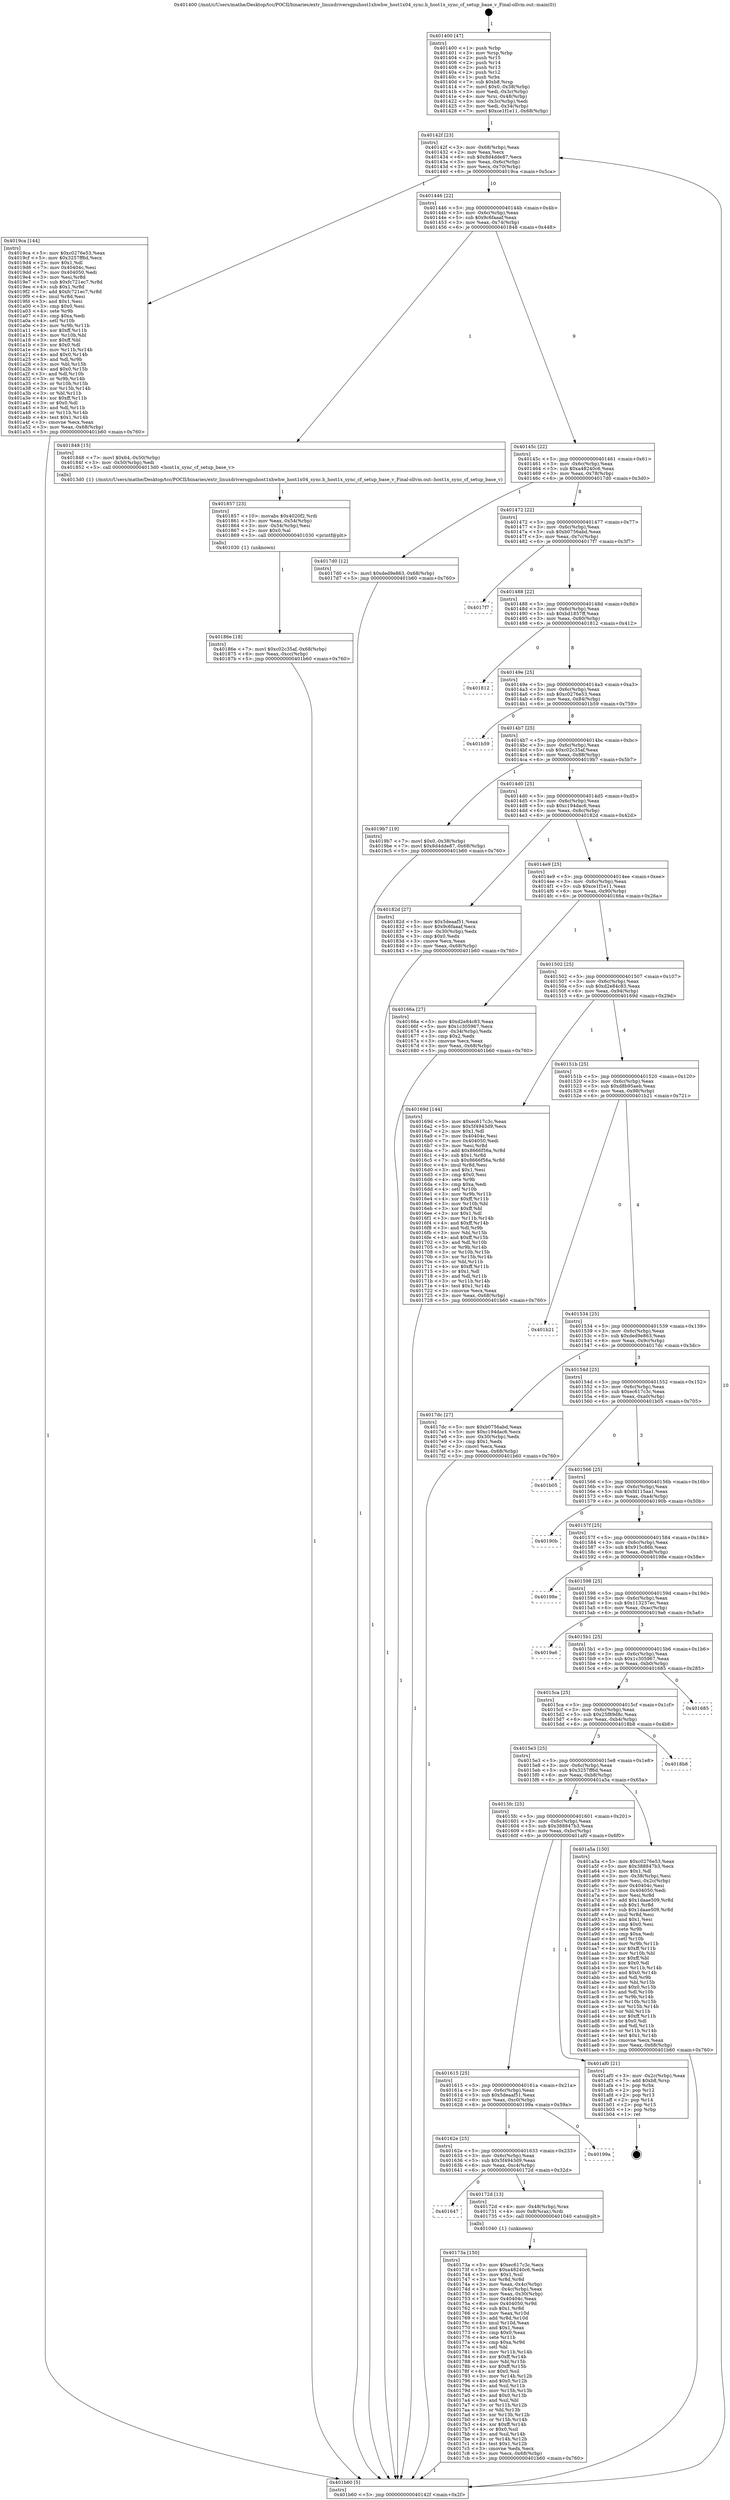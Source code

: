 digraph "0x401400" {
  label = "0x401400 (/mnt/c/Users/mathe/Desktop/tcc/POCII/binaries/extr_linuxdriversgpuhost1xhwhw_host1x04_sync.h_host1x_sync_cf_setup_base_v_Final-ollvm.out::main(0))"
  labelloc = "t"
  node[shape=record]

  Entry [label="",width=0.3,height=0.3,shape=circle,fillcolor=black,style=filled]
  "0x40142f" [label="{
     0x40142f [23]\l
     | [instrs]\l
     &nbsp;&nbsp;0x40142f \<+3\>: mov -0x68(%rbp),%eax\l
     &nbsp;&nbsp;0x401432 \<+2\>: mov %eax,%ecx\l
     &nbsp;&nbsp;0x401434 \<+6\>: sub $0x8d4dde87,%ecx\l
     &nbsp;&nbsp;0x40143a \<+3\>: mov %eax,-0x6c(%rbp)\l
     &nbsp;&nbsp;0x40143d \<+3\>: mov %ecx,-0x70(%rbp)\l
     &nbsp;&nbsp;0x401440 \<+6\>: je 00000000004019ca \<main+0x5ca\>\l
  }"]
  "0x4019ca" [label="{
     0x4019ca [144]\l
     | [instrs]\l
     &nbsp;&nbsp;0x4019ca \<+5\>: mov $0xc0276e53,%eax\l
     &nbsp;&nbsp;0x4019cf \<+5\>: mov $0x3257ff6d,%ecx\l
     &nbsp;&nbsp;0x4019d4 \<+2\>: mov $0x1,%dl\l
     &nbsp;&nbsp;0x4019d6 \<+7\>: mov 0x40404c,%esi\l
     &nbsp;&nbsp;0x4019dd \<+7\>: mov 0x404050,%edi\l
     &nbsp;&nbsp;0x4019e4 \<+3\>: mov %esi,%r8d\l
     &nbsp;&nbsp;0x4019e7 \<+7\>: sub $0xfc721ec7,%r8d\l
     &nbsp;&nbsp;0x4019ee \<+4\>: sub $0x1,%r8d\l
     &nbsp;&nbsp;0x4019f2 \<+7\>: add $0xfc721ec7,%r8d\l
     &nbsp;&nbsp;0x4019f9 \<+4\>: imul %r8d,%esi\l
     &nbsp;&nbsp;0x4019fd \<+3\>: and $0x1,%esi\l
     &nbsp;&nbsp;0x401a00 \<+3\>: cmp $0x0,%esi\l
     &nbsp;&nbsp;0x401a03 \<+4\>: sete %r9b\l
     &nbsp;&nbsp;0x401a07 \<+3\>: cmp $0xa,%edi\l
     &nbsp;&nbsp;0x401a0a \<+4\>: setl %r10b\l
     &nbsp;&nbsp;0x401a0e \<+3\>: mov %r9b,%r11b\l
     &nbsp;&nbsp;0x401a11 \<+4\>: xor $0xff,%r11b\l
     &nbsp;&nbsp;0x401a15 \<+3\>: mov %r10b,%bl\l
     &nbsp;&nbsp;0x401a18 \<+3\>: xor $0xff,%bl\l
     &nbsp;&nbsp;0x401a1b \<+3\>: xor $0x0,%dl\l
     &nbsp;&nbsp;0x401a1e \<+3\>: mov %r11b,%r14b\l
     &nbsp;&nbsp;0x401a21 \<+4\>: and $0x0,%r14b\l
     &nbsp;&nbsp;0x401a25 \<+3\>: and %dl,%r9b\l
     &nbsp;&nbsp;0x401a28 \<+3\>: mov %bl,%r15b\l
     &nbsp;&nbsp;0x401a2b \<+4\>: and $0x0,%r15b\l
     &nbsp;&nbsp;0x401a2f \<+3\>: and %dl,%r10b\l
     &nbsp;&nbsp;0x401a32 \<+3\>: or %r9b,%r14b\l
     &nbsp;&nbsp;0x401a35 \<+3\>: or %r10b,%r15b\l
     &nbsp;&nbsp;0x401a38 \<+3\>: xor %r15b,%r14b\l
     &nbsp;&nbsp;0x401a3b \<+3\>: or %bl,%r11b\l
     &nbsp;&nbsp;0x401a3e \<+4\>: xor $0xff,%r11b\l
     &nbsp;&nbsp;0x401a42 \<+3\>: or $0x0,%dl\l
     &nbsp;&nbsp;0x401a45 \<+3\>: and %dl,%r11b\l
     &nbsp;&nbsp;0x401a48 \<+3\>: or %r11b,%r14b\l
     &nbsp;&nbsp;0x401a4b \<+4\>: test $0x1,%r14b\l
     &nbsp;&nbsp;0x401a4f \<+3\>: cmovne %ecx,%eax\l
     &nbsp;&nbsp;0x401a52 \<+3\>: mov %eax,-0x68(%rbp)\l
     &nbsp;&nbsp;0x401a55 \<+5\>: jmp 0000000000401b60 \<main+0x760\>\l
  }"]
  "0x401446" [label="{
     0x401446 [22]\l
     | [instrs]\l
     &nbsp;&nbsp;0x401446 \<+5\>: jmp 000000000040144b \<main+0x4b\>\l
     &nbsp;&nbsp;0x40144b \<+3\>: mov -0x6c(%rbp),%eax\l
     &nbsp;&nbsp;0x40144e \<+5\>: sub $0x9c6faaaf,%eax\l
     &nbsp;&nbsp;0x401453 \<+3\>: mov %eax,-0x74(%rbp)\l
     &nbsp;&nbsp;0x401456 \<+6\>: je 0000000000401848 \<main+0x448\>\l
  }"]
  Exit [label="",width=0.3,height=0.3,shape=circle,fillcolor=black,style=filled,peripheries=2]
  "0x401848" [label="{
     0x401848 [15]\l
     | [instrs]\l
     &nbsp;&nbsp;0x401848 \<+7\>: movl $0x64,-0x50(%rbp)\l
     &nbsp;&nbsp;0x40184f \<+3\>: mov -0x50(%rbp),%edi\l
     &nbsp;&nbsp;0x401852 \<+5\>: call 00000000004013d0 \<host1x_sync_cf_setup_base_v\>\l
     | [calls]\l
     &nbsp;&nbsp;0x4013d0 \{1\} (/mnt/c/Users/mathe/Desktop/tcc/POCII/binaries/extr_linuxdriversgpuhost1xhwhw_host1x04_sync.h_host1x_sync_cf_setup_base_v_Final-ollvm.out::host1x_sync_cf_setup_base_v)\l
  }"]
  "0x40145c" [label="{
     0x40145c [22]\l
     | [instrs]\l
     &nbsp;&nbsp;0x40145c \<+5\>: jmp 0000000000401461 \<main+0x61\>\l
     &nbsp;&nbsp;0x401461 \<+3\>: mov -0x6c(%rbp),%eax\l
     &nbsp;&nbsp;0x401464 \<+5\>: sub $0xa48240c6,%eax\l
     &nbsp;&nbsp;0x401469 \<+3\>: mov %eax,-0x78(%rbp)\l
     &nbsp;&nbsp;0x40146c \<+6\>: je 00000000004017d0 \<main+0x3d0\>\l
  }"]
  "0x40186e" [label="{
     0x40186e [18]\l
     | [instrs]\l
     &nbsp;&nbsp;0x40186e \<+7\>: movl $0xc02c35af,-0x68(%rbp)\l
     &nbsp;&nbsp;0x401875 \<+6\>: mov %eax,-0xcc(%rbp)\l
     &nbsp;&nbsp;0x40187b \<+5\>: jmp 0000000000401b60 \<main+0x760\>\l
  }"]
  "0x4017d0" [label="{
     0x4017d0 [12]\l
     | [instrs]\l
     &nbsp;&nbsp;0x4017d0 \<+7\>: movl $0xded9e863,-0x68(%rbp)\l
     &nbsp;&nbsp;0x4017d7 \<+5\>: jmp 0000000000401b60 \<main+0x760\>\l
  }"]
  "0x401472" [label="{
     0x401472 [22]\l
     | [instrs]\l
     &nbsp;&nbsp;0x401472 \<+5\>: jmp 0000000000401477 \<main+0x77\>\l
     &nbsp;&nbsp;0x401477 \<+3\>: mov -0x6c(%rbp),%eax\l
     &nbsp;&nbsp;0x40147a \<+5\>: sub $0xb0756abd,%eax\l
     &nbsp;&nbsp;0x40147f \<+3\>: mov %eax,-0x7c(%rbp)\l
     &nbsp;&nbsp;0x401482 \<+6\>: je 00000000004017f7 \<main+0x3f7\>\l
  }"]
  "0x401857" [label="{
     0x401857 [23]\l
     | [instrs]\l
     &nbsp;&nbsp;0x401857 \<+10\>: movabs $0x4020f2,%rdi\l
     &nbsp;&nbsp;0x401861 \<+3\>: mov %eax,-0x54(%rbp)\l
     &nbsp;&nbsp;0x401864 \<+3\>: mov -0x54(%rbp),%esi\l
     &nbsp;&nbsp;0x401867 \<+2\>: mov $0x0,%al\l
     &nbsp;&nbsp;0x401869 \<+5\>: call 0000000000401030 \<printf@plt\>\l
     | [calls]\l
     &nbsp;&nbsp;0x401030 \{1\} (unknown)\l
  }"]
  "0x4017f7" [label="{
     0x4017f7\l
  }", style=dashed]
  "0x401488" [label="{
     0x401488 [22]\l
     | [instrs]\l
     &nbsp;&nbsp;0x401488 \<+5\>: jmp 000000000040148d \<main+0x8d\>\l
     &nbsp;&nbsp;0x40148d \<+3\>: mov -0x6c(%rbp),%eax\l
     &nbsp;&nbsp;0x401490 \<+5\>: sub $0xbd1857ff,%eax\l
     &nbsp;&nbsp;0x401495 \<+3\>: mov %eax,-0x80(%rbp)\l
     &nbsp;&nbsp;0x401498 \<+6\>: je 0000000000401812 \<main+0x412\>\l
  }"]
  "0x40173a" [label="{
     0x40173a [150]\l
     | [instrs]\l
     &nbsp;&nbsp;0x40173a \<+5\>: mov $0xec617c3c,%ecx\l
     &nbsp;&nbsp;0x40173f \<+5\>: mov $0xa48240c6,%edx\l
     &nbsp;&nbsp;0x401744 \<+3\>: mov $0x1,%sil\l
     &nbsp;&nbsp;0x401747 \<+3\>: xor %r8d,%r8d\l
     &nbsp;&nbsp;0x40174a \<+3\>: mov %eax,-0x4c(%rbp)\l
     &nbsp;&nbsp;0x40174d \<+3\>: mov -0x4c(%rbp),%eax\l
     &nbsp;&nbsp;0x401750 \<+3\>: mov %eax,-0x30(%rbp)\l
     &nbsp;&nbsp;0x401753 \<+7\>: mov 0x40404c,%eax\l
     &nbsp;&nbsp;0x40175a \<+8\>: mov 0x404050,%r9d\l
     &nbsp;&nbsp;0x401762 \<+4\>: sub $0x1,%r8d\l
     &nbsp;&nbsp;0x401766 \<+3\>: mov %eax,%r10d\l
     &nbsp;&nbsp;0x401769 \<+3\>: add %r8d,%r10d\l
     &nbsp;&nbsp;0x40176c \<+4\>: imul %r10d,%eax\l
     &nbsp;&nbsp;0x401770 \<+3\>: and $0x1,%eax\l
     &nbsp;&nbsp;0x401773 \<+3\>: cmp $0x0,%eax\l
     &nbsp;&nbsp;0x401776 \<+4\>: sete %r11b\l
     &nbsp;&nbsp;0x40177a \<+4\>: cmp $0xa,%r9d\l
     &nbsp;&nbsp;0x40177e \<+3\>: setl %bl\l
     &nbsp;&nbsp;0x401781 \<+3\>: mov %r11b,%r14b\l
     &nbsp;&nbsp;0x401784 \<+4\>: xor $0xff,%r14b\l
     &nbsp;&nbsp;0x401788 \<+3\>: mov %bl,%r15b\l
     &nbsp;&nbsp;0x40178b \<+4\>: xor $0xff,%r15b\l
     &nbsp;&nbsp;0x40178f \<+4\>: xor $0x0,%sil\l
     &nbsp;&nbsp;0x401793 \<+3\>: mov %r14b,%r12b\l
     &nbsp;&nbsp;0x401796 \<+4\>: and $0x0,%r12b\l
     &nbsp;&nbsp;0x40179a \<+3\>: and %sil,%r11b\l
     &nbsp;&nbsp;0x40179d \<+3\>: mov %r15b,%r13b\l
     &nbsp;&nbsp;0x4017a0 \<+4\>: and $0x0,%r13b\l
     &nbsp;&nbsp;0x4017a4 \<+3\>: and %sil,%bl\l
     &nbsp;&nbsp;0x4017a7 \<+3\>: or %r11b,%r12b\l
     &nbsp;&nbsp;0x4017aa \<+3\>: or %bl,%r13b\l
     &nbsp;&nbsp;0x4017ad \<+3\>: xor %r13b,%r12b\l
     &nbsp;&nbsp;0x4017b0 \<+3\>: or %r15b,%r14b\l
     &nbsp;&nbsp;0x4017b3 \<+4\>: xor $0xff,%r14b\l
     &nbsp;&nbsp;0x4017b7 \<+4\>: or $0x0,%sil\l
     &nbsp;&nbsp;0x4017bb \<+3\>: and %sil,%r14b\l
     &nbsp;&nbsp;0x4017be \<+3\>: or %r14b,%r12b\l
     &nbsp;&nbsp;0x4017c1 \<+4\>: test $0x1,%r12b\l
     &nbsp;&nbsp;0x4017c5 \<+3\>: cmovne %edx,%ecx\l
     &nbsp;&nbsp;0x4017c8 \<+3\>: mov %ecx,-0x68(%rbp)\l
     &nbsp;&nbsp;0x4017cb \<+5\>: jmp 0000000000401b60 \<main+0x760\>\l
  }"]
  "0x401812" [label="{
     0x401812\l
  }", style=dashed]
  "0x40149e" [label="{
     0x40149e [25]\l
     | [instrs]\l
     &nbsp;&nbsp;0x40149e \<+5\>: jmp 00000000004014a3 \<main+0xa3\>\l
     &nbsp;&nbsp;0x4014a3 \<+3\>: mov -0x6c(%rbp),%eax\l
     &nbsp;&nbsp;0x4014a6 \<+5\>: sub $0xc0276e53,%eax\l
     &nbsp;&nbsp;0x4014ab \<+6\>: mov %eax,-0x84(%rbp)\l
     &nbsp;&nbsp;0x4014b1 \<+6\>: je 0000000000401b59 \<main+0x759\>\l
  }"]
  "0x401647" [label="{
     0x401647\l
  }", style=dashed]
  "0x401b59" [label="{
     0x401b59\l
  }", style=dashed]
  "0x4014b7" [label="{
     0x4014b7 [25]\l
     | [instrs]\l
     &nbsp;&nbsp;0x4014b7 \<+5\>: jmp 00000000004014bc \<main+0xbc\>\l
     &nbsp;&nbsp;0x4014bc \<+3\>: mov -0x6c(%rbp),%eax\l
     &nbsp;&nbsp;0x4014bf \<+5\>: sub $0xc02c35af,%eax\l
     &nbsp;&nbsp;0x4014c4 \<+6\>: mov %eax,-0x88(%rbp)\l
     &nbsp;&nbsp;0x4014ca \<+6\>: je 00000000004019b7 \<main+0x5b7\>\l
  }"]
  "0x40172d" [label="{
     0x40172d [13]\l
     | [instrs]\l
     &nbsp;&nbsp;0x40172d \<+4\>: mov -0x48(%rbp),%rax\l
     &nbsp;&nbsp;0x401731 \<+4\>: mov 0x8(%rax),%rdi\l
     &nbsp;&nbsp;0x401735 \<+5\>: call 0000000000401040 \<atoi@plt\>\l
     | [calls]\l
     &nbsp;&nbsp;0x401040 \{1\} (unknown)\l
  }"]
  "0x4019b7" [label="{
     0x4019b7 [19]\l
     | [instrs]\l
     &nbsp;&nbsp;0x4019b7 \<+7\>: movl $0x0,-0x38(%rbp)\l
     &nbsp;&nbsp;0x4019be \<+7\>: movl $0x8d4dde87,-0x68(%rbp)\l
     &nbsp;&nbsp;0x4019c5 \<+5\>: jmp 0000000000401b60 \<main+0x760\>\l
  }"]
  "0x4014d0" [label="{
     0x4014d0 [25]\l
     | [instrs]\l
     &nbsp;&nbsp;0x4014d0 \<+5\>: jmp 00000000004014d5 \<main+0xd5\>\l
     &nbsp;&nbsp;0x4014d5 \<+3\>: mov -0x6c(%rbp),%eax\l
     &nbsp;&nbsp;0x4014d8 \<+5\>: sub $0xc194dac6,%eax\l
     &nbsp;&nbsp;0x4014dd \<+6\>: mov %eax,-0x8c(%rbp)\l
     &nbsp;&nbsp;0x4014e3 \<+6\>: je 000000000040182d \<main+0x42d\>\l
  }"]
  "0x40162e" [label="{
     0x40162e [25]\l
     | [instrs]\l
     &nbsp;&nbsp;0x40162e \<+5\>: jmp 0000000000401633 \<main+0x233\>\l
     &nbsp;&nbsp;0x401633 \<+3\>: mov -0x6c(%rbp),%eax\l
     &nbsp;&nbsp;0x401636 \<+5\>: sub $0x5f4943d9,%eax\l
     &nbsp;&nbsp;0x40163b \<+6\>: mov %eax,-0xc4(%rbp)\l
     &nbsp;&nbsp;0x401641 \<+6\>: je 000000000040172d \<main+0x32d\>\l
  }"]
  "0x40182d" [label="{
     0x40182d [27]\l
     | [instrs]\l
     &nbsp;&nbsp;0x40182d \<+5\>: mov $0x5deaaf51,%eax\l
     &nbsp;&nbsp;0x401832 \<+5\>: mov $0x9c6faaaf,%ecx\l
     &nbsp;&nbsp;0x401837 \<+3\>: mov -0x30(%rbp),%edx\l
     &nbsp;&nbsp;0x40183a \<+3\>: cmp $0x0,%edx\l
     &nbsp;&nbsp;0x40183d \<+3\>: cmove %ecx,%eax\l
     &nbsp;&nbsp;0x401840 \<+3\>: mov %eax,-0x68(%rbp)\l
     &nbsp;&nbsp;0x401843 \<+5\>: jmp 0000000000401b60 \<main+0x760\>\l
  }"]
  "0x4014e9" [label="{
     0x4014e9 [25]\l
     | [instrs]\l
     &nbsp;&nbsp;0x4014e9 \<+5\>: jmp 00000000004014ee \<main+0xee\>\l
     &nbsp;&nbsp;0x4014ee \<+3\>: mov -0x6c(%rbp),%eax\l
     &nbsp;&nbsp;0x4014f1 \<+5\>: sub $0xce1f1e11,%eax\l
     &nbsp;&nbsp;0x4014f6 \<+6\>: mov %eax,-0x90(%rbp)\l
     &nbsp;&nbsp;0x4014fc \<+6\>: je 000000000040166a \<main+0x26a\>\l
  }"]
  "0x40199a" [label="{
     0x40199a\l
  }", style=dashed]
  "0x40166a" [label="{
     0x40166a [27]\l
     | [instrs]\l
     &nbsp;&nbsp;0x40166a \<+5\>: mov $0xd2e84c83,%eax\l
     &nbsp;&nbsp;0x40166f \<+5\>: mov $0x1c305967,%ecx\l
     &nbsp;&nbsp;0x401674 \<+3\>: mov -0x34(%rbp),%edx\l
     &nbsp;&nbsp;0x401677 \<+3\>: cmp $0x2,%edx\l
     &nbsp;&nbsp;0x40167a \<+3\>: cmovne %ecx,%eax\l
     &nbsp;&nbsp;0x40167d \<+3\>: mov %eax,-0x68(%rbp)\l
     &nbsp;&nbsp;0x401680 \<+5\>: jmp 0000000000401b60 \<main+0x760\>\l
  }"]
  "0x401502" [label="{
     0x401502 [25]\l
     | [instrs]\l
     &nbsp;&nbsp;0x401502 \<+5\>: jmp 0000000000401507 \<main+0x107\>\l
     &nbsp;&nbsp;0x401507 \<+3\>: mov -0x6c(%rbp),%eax\l
     &nbsp;&nbsp;0x40150a \<+5\>: sub $0xd2e84c83,%eax\l
     &nbsp;&nbsp;0x40150f \<+6\>: mov %eax,-0x94(%rbp)\l
     &nbsp;&nbsp;0x401515 \<+6\>: je 000000000040169d \<main+0x29d\>\l
  }"]
  "0x401b60" [label="{
     0x401b60 [5]\l
     | [instrs]\l
     &nbsp;&nbsp;0x401b60 \<+5\>: jmp 000000000040142f \<main+0x2f\>\l
  }"]
  "0x401400" [label="{
     0x401400 [47]\l
     | [instrs]\l
     &nbsp;&nbsp;0x401400 \<+1\>: push %rbp\l
     &nbsp;&nbsp;0x401401 \<+3\>: mov %rsp,%rbp\l
     &nbsp;&nbsp;0x401404 \<+2\>: push %r15\l
     &nbsp;&nbsp;0x401406 \<+2\>: push %r14\l
     &nbsp;&nbsp;0x401408 \<+2\>: push %r13\l
     &nbsp;&nbsp;0x40140a \<+2\>: push %r12\l
     &nbsp;&nbsp;0x40140c \<+1\>: push %rbx\l
     &nbsp;&nbsp;0x40140d \<+7\>: sub $0xb8,%rsp\l
     &nbsp;&nbsp;0x401414 \<+7\>: movl $0x0,-0x38(%rbp)\l
     &nbsp;&nbsp;0x40141b \<+3\>: mov %edi,-0x3c(%rbp)\l
     &nbsp;&nbsp;0x40141e \<+4\>: mov %rsi,-0x48(%rbp)\l
     &nbsp;&nbsp;0x401422 \<+3\>: mov -0x3c(%rbp),%edi\l
     &nbsp;&nbsp;0x401425 \<+3\>: mov %edi,-0x34(%rbp)\l
     &nbsp;&nbsp;0x401428 \<+7\>: movl $0xce1f1e11,-0x68(%rbp)\l
  }"]
  "0x401615" [label="{
     0x401615 [25]\l
     | [instrs]\l
     &nbsp;&nbsp;0x401615 \<+5\>: jmp 000000000040161a \<main+0x21a\>\l
     &nbsp;&nbsp;0x40161a \<+3\>: mov -0x6c(%rbp),%eax\l
     &nbsp;&nbsp;0x40161d \<+5\>: sub $0x5deaaf51,%eax\l
     &nbsp;&nbsp;0x401622 \<+6\>: mov %eax,-0xc0(%rbp)\l
     &nbsp;&nbsp;0x401628 \<+6\>: je 000000000040199a \<main+0x59a\>\l
  }"]
  "0x40169d" [label="{
     0x40169d [144]\l
     | [instrs]\l
     &nbsp;&nbsp;0x40169d \<+5\>: mov $0xec617c3c,%eax\l
     &nbsp;&nbsp;0x4016a2 \<+5\>: mov $0x5f4943d9,%ecx\l
     &nbsp;&nbsp;0x4016a7 \<+2\>: mov $0x1,%dl\l
     &nbsp;&nbsp;0x4016a9 \<+7\>: mov 0x40404c,%esi\l
     &nbsp;&nbsp;0x4016b0 \<+7\>: mov 0x404050,%edi\l
     &nbsp;&nbsp;0x4016b7 \<+3\>: mov %esi,%r8d\l
     &nbsp;&nbsp;0x4016ba \<+7\>: add $0x8666f56a,%r8d\l
     &nbsp;&nbsp;0x4016c1 \<+4\>: sub $0x1,%r8d\l
     &nbsp;&nbsp;0x4016c5 \<+7\>: sub $0x8666f56a,%r8d\l
     &nbsp;&nbsp;0x4016cc \<+4\>: imul %r8d,%esi\l
     &nbsp;&nbsp;0x4016d0 \<+3\>: and $0x1,%esi\l
     &nbsp;&nbsp;0x4016d3 \<+3\>: cmp $0x0,%esi\l
     &nbsp;&nbsp;0x4016d6 \<+4\>: sete %r9b\l
     &nbsp;&nbsp;0x4016da \<+3\>: cmp $0xa,%edi\l
     &nbsp;&nbsp;0x4016dd \<+4\>: setl %r10b\l
     &nbsp;&nbsp;0x4016e1 \<+3\>: mov %r9b,%r11b\l
     &nbsp;&nbsp;0x4016e4 \<+4\>: xor $0xff,%r11b\l
     &nbsp;&nbsp;0x4016e8 \<+3\>: mov %r10b,%bl\l
     &nbsp;&nbsp;0x4016eb \<+3\>: xor $0xff,%bl\l
     &nbsp;&nbsp;0x4016ee \<+3\>: xor $0x1,%dl\l
     &nbsp;&nbsp;0x4016f1 \<+3\>: mov %r11b,%r14b\l
     &nbsp;&nbsp;0x4016f4 \<+4\>: and $0xff,%r14b\l
     &nbsp;&nbsp;0x4016f8 \<+3\>: and %dl,%r9b\l
     &nbsp;&nbsp;0x4016fb \<+3\>: mov %bl,%r15b\l
     &nbsp;&nbsp;0x4016fe \<+4\>: and $0xff,%r15b\l
     &nbsp;&nbsp;0x401702 \<+3\>: and %dl,%r10b\l
     &nbsp;&nbsp;0x401705 \<+3\>: or %r9b,%r14b\l
     &nbsp;&nbsp;0x401708 \<+3\>: or %r10b,%r15b\l
     &nbsp;&nbsp;0x40170b \<+3\>: xor %r15b,%r14b\l
     &nbsp;&nbsp;0x40170e \<+3\>: or %bl,%r11b\l
     &nbsp;&nbsp;0x401711 \<+4\>: xor $0xff,%r11b\l
     &nbsp;&nbsp;0x401715 \<+3\>: or $0x1,%dl\l
     &nbsp;&nbsp;0x401718 \<+3\>: and %dl,%r11b\l
     &nbsp;&nbsp;0x40171b \<+3\>: or %r11b,%r14b\l
     &nbsp;&nbsp;0x40171e \<+4\>: test $0x1,%r14b\l
     &nbsp;&nbsp;0x401722 \<+3\>: cmovne %ecx,%eax\l
     &nbsp;&nbsp;0x401725 \<+3\>: mov %eax,-0x68(%rbp)\l
     &nbsp;&nbsp;0x401728 \<+5\>: jmp 0000000000401b60 \<main+0x760\>\l
  }"]
  "0x40151b" [label="{
     0x40151b [25]\l
     | [instrs]\l
     &nbsp;&nbsp;0x40151b \<+5\>: jmp 0000000000401520 \<main+0x120\>\l
     &nbsp;&nbsp;0x401520 \<+3\>: mov -0x6c(%rbp),%eax\l
     &nbsp;&nbsp;0x401523 \<+5\>: sub $0xd8b95aeb,%eax\l
     &nbsp;&nbsp;0x401528 \<+6\>: mov %eax,-0x98(%rbp)\l
     &nbsp;&nbsp;0x40152e \<+6\>: je 0000000000401b21 \<main+0x721\>\l
  }"]
  "0x401af0" [label="{
     0x401af0 [21]\l
     | [instrs]\l
     &nbsp;&nbsp;0x401af0 \<+3\>: mov -0x2c(%rbp),%eax\l
     &nbsp;&nbsp;0x401af3 \<+7\>: add $0xb8,%rsp\l
     &nbsp;&nbsp;0x401afa \<+1\>: pop %rbx\l
     &nbsp;&nbsp;0x401afb \<+2\>: pop %r12\l
     &nbsp;&nbsp;0x401afd \<+2\>: pop %r13\l
     &nbsp;&nbsp;0x401aff \<+2\>: pop %r14\l
     &nbsp;&nbsp;0x401b01 \<+2\>: pop %r15\l
     &nbsp;&nbsp;0x401b03 \<+1\>: pop %rbp\l
     &nbsp;&nbsp;0x401b04 \<+1\>: ret\l
  }"]
  "0x401b21" [label="{
     0x401b21\l
  }", style=dashed]
  "0x401534" [label="{
     0x401534 [25]\l
     | [instrs]\l
     &nbsp;&nbsp;0x401534 \<+5\>: jmp 0000000000401539 \<main+0x139\>\l
     &nbsp;&nbsp;0x401539 \<+3\>: mov -0x6c(%rbp),%eax\l
     &nbsp;&nbsp;0x40153c \<+5\>: sub $0xded9e863,%eax\l
     &nbsp;&nbsp;0x401541 \<+6\>: mov %eax,-0x9c(%rbp)\l
     &nbsp;&nbsp;0x401547 \<+6\>: je 00000000004017dc \<main+0x3dc\>\l
  }"]
  "0x4015fc" [label="{
     0x4015fc [25]\l
     | [instrs]\l
     &nbsp;&nbsp;0x4015fc \<+5\>: jmp 0000000000401601 \<main+0x201\>\l
     &nbsp;&nbsp;0x401601 \<+3\>: mov -0x6c(%rbp),%eax\l
     &nbsp;&nbsp;0x401604 \<+5\>: sub $0x388847b3,%eax\l
     &nbsp;&nbsp;0x401609 \<+6\>: mov %eax,-0xbc(%rbp)\l
     &nbsp;&nbsp;0x40160f \<+6\>: je 0000000000401af0 \<main+0x6f0\>\l
  }"]
  "0x4017dc" [label="{
     0x4017dc [27]\l
     | [instrs]\l
     &nbsp;&nbsp;0x4017dc \<+5\>: mov $0xb0756abd,%eax\l
     &nbsp;&nbsp;0x4017e1 \<+5\>: mov $0xc194dac6,%ecx\l
     &nbsp;&nbsp;0x4017e6 \<+3\>: mov -0x30(%rbp),%edx\l
     &nbsp;&nbsp;0x4017e9 \<+3\>: cmp $0x1,%edx\l
     &nbsp;&nbsp;0x4017ec \<+3\>: cmovl %ecx,%eax\l
     &nbsp;&nbsp;0x4017ef \<+3\>: mov %eax,-0x68(%rbp)\l
     &nbsp;&nbsp;0x4017f2 \<+5\>: jmp 0000000000401b60 \<main+0x760\>\l
  }"]
  "0x40154d" [label="{
     0x40154d [25]\l
     | [instrs]\l
     &nbsp;&nbsp;0x40154d \<+5\>: jmp 0000000000401552 \<main+0x152\>\l
     &nbsp;&nbsp;0x401552 \<+3\>: mov -0x6c(%rbp),%eax\l
     &nbsp;&nbsp;0x401555 \<+5\>: sub $0xec617c3c,%eax\l
     &nbsp;&nbsp;0x40155a \<+6\>: mov %eax,-0xa0(%rbp)\l
     &nbsp;&nbsp;0x401560 \<+6\>: je 0000000000401b05 \<main+0x705\>\l
  }"]
  "0x401a5a" [label="{
     0x401a5a [150]\l
     | [instrs]\l
     &nbsp;&nbsp;0x401a5a \<+5\>: mov $0xc0276e53,%eax\l
     &nbsp;&nbsp;0x401a5f \<+5\>: mov $0x388847b3,%ecx\l
     &nbsp;&nbsp;0x401a64 \<+2\>: mov $0x1,%dl\l
     &nbsp;&nbsp;0x401a66 \<+3\>: mov -0x38(%rbp),%esi\l
     &nbsp;&nbsp;0x401a69 \<+3\>: mov %esi,-0x2c(%rbp)\l
     &nbsp;&nbsp;0x401a6c \<+7\>: mov 0x40404c,%esi\l
     &nbsp;&nbsp;0x401a73 \<+7\>: mov 0x404050,%edi\l
     &nbsp;&nbsp;0x401a7a \<+3\>: mov %esi,%r8d\l
     &nbsp;&nbsp;0x401a7d \<+7\>: add $0x1daae509,%r8d\l
     &nbsp;&nbsp;0x401a84 \<+4\>: sub $0x1,%r8d\l
     &nbsp;&nbsp;0x401a88 \<+7\>: sub $0x1daae509,%r8d\l
     &nbsp;&nbsp;0x401a8f \<+4\>: imul %r8d,%esi\l
     &nbsp;&nbsp;0x401a93 \<+3\>: and $0x1,%esi\l
     &nbsp;&nbsp;0x401a96 \<+3\>: cmp $0x0,%esi\l
     &nbsp;&nbsp;0x401a99 \<+4\>: sete %r9b\l
     &nbsp;&nbsp;0x401a9d \<+3\>: cmp $0xa,%edi\l
     &nbsp;&nbsp;0x401aa0 \<+4\>: setl %r10b\l
     &nbsp;&nbsp;0x401aa4 \<+3\>: mov %r9b,%r11b\l
     &nbsp;&nbsp;0x401aa7 \<+4\>: xor $0xff,%r11b\l
     &nbsp;&nbsp;0x401aab \<+3\>: mov %r10b,%bl\l
     &nbsp;&nbsp;0x401aae \<+3\>: xor $0xff,%bl\l
     &nbsp;&nbsp;0x401ab1 \<+3\>: xor $0x0,%dl\l
     &nbsp;&nbsp;0x401ab4 \<+3\>: mov %r11b,%r14b\l
     &nbsp;&nbsp;0x401ab7 \<+4\>: and $0x0,%r14b\l
     &nbsp;&nbsp;0x401abb \<+3\>: and %dl,%r9b\l
     &nbsp;&nbsp;0x401abe \<+3\>: mov %bl,%r15b\l
     &nbsp;&nbsp;0x401ac1 \<+4\>: and $0x0,%r15b\l
     &nbsp;&nbsp;0x401ac5 \<+3\>: and %dl,%r10b\l
     &nbsp;&nbsp;0x401ac8 \<+3\>: or %r9b,%r14b\l
     &nbsp;&nbsp;0x401acb \<+3\>: or %r10b,%r15b\l
     &nbsp;&nbsp;0x401ace \<+3\>: xor %r15b,%r14b\l
     &nbsp;&nbsp;0x401ad1 \<+3\>: or %bl,%r11b\l
     &nbsp;&nbsp;0x401ad4 \<+4\>: xor $0xff,%r11b\l
     &nbsp;&nbsp;0x401ad8 \<+3\>: or $0x0,%dl\l
     &nbsp;&nbsp;0x401adb \<+3\>: and %dl,%r11b\l
     &nbsp;&nbsp;0x401ade \<+3\>: or %r11b,%r14b\l
     &nbsp;&nbsp;0x401ae1 \<+4\>: test $0x1,%r14b\l
     &nbsp;&nbsp;0x401ae5 \<+3\>: cmovne %ecx,%eax\l
     &nbsp;&nbsp;0x401ae8 \<+3\>: mov %eax,-0x68(%rbp)\l
     &nbsp;&nbsp;0x401aeb \<+5\>: jmp 0000000000401b60 \<main+0x760\>\l
  }"]
  "0x401b05" [label="{
     0x401b05\l
  }", style=dashed]
  "0x401566" [label="{
     0x401566 [25]\l
     | [instrs]\l
     &nbsp;&nbsp;0x401566 \<+5\>: jmp 000000000040156b \<main+0x16b\>\l
     &nbsp;&nbsp;0x40156b \<+3\>: mov -0x6c(%rbp),%eax\l
     &nbsp;&nbsp;0x40156e \<+5\>: sub $0xfd115aa1,%eax\l
     &nbsp;&nbsp;0x401573 \<+6\>: mov %eax,-0xa4(%rbp)\l
     &nbsp;&nbsp;0x401579 \<+6\>: je 000000000040190b \<main+0x50b\>\l
  }"]
  "0x4015e3" [label="{
     0x4015e3 [25]\l
     | [instrs]\l
     &nbsp;&nbsp;0x4015e3 \<+5\>: jmp 00000000004015e8 \<main+0x1e8\>\l
     &nbsp;&nbsp;0x4015e8 \<+3\>: mov -0x6c(%rbp),%eax\l
     &nbsp;&nbsp;0x4015eb \<+5\>: sub $0x3257ff6d,%eax\l
     &nbsp;&nbsp;0x4015f0 \<+6\>: mov %eax,-0xb8(%rbp)\l
     &nbsp;&nbsp;0x4015f6 \<+6\>: je 0000000000401a5a \<main+0x65a\>\l
  }"]
  "0x40190b" [label="{
     0x40190b\l
  }", style=dashed]
  "0x40157f" [label="{
     0x40157f [25]\l
     | [instrs]\l
     &nbsp;&nbsp;0x40157f \<+5\>: jmp 0000000000401584 \<main+0x184\>\l
     &nbsp;&nbsp;0x401584 \<+3\>: mov -0x6c(%rbp),%eax\l
     &nbsp;&nbsp;0x401587 \<+5\>: sub $0x915c86b,%eax\l
     &nbsp;&nbsp;0x40158c \<+6\>: mov %eax,-0xa8(%rbp)\l
     &nbsp;&nbsp;0x401592 \<+6\>: je 000000000040198e \<main+0x58e\>\l
  }"]
  "0x4018b8" [label="{
     0x4018b8\l
  }", style=dashed]
  "0x40198e" [label="{
     0x40198e\l
  }", style=dashed]
  "0x401598" [label="{
     0x401598 [25]\l
     | [instrs]\l
     &nbsp;&nbsp;0x401598 \<+5\>: jmp 000000000040159d \<main+0x19d\>\l
     &nbsp;&nbsp;0x40159d \<+3\>: mov -0x6c(%rbp),%eax\l
     &nbsp;&nbsp;0x4015a0 \<+5\>: sub $0x113237ec,%eax\l
     &nbsp;&nbsp;0x4015a5 \<+6\>: mov %eax,-0xac(%rbp)\l
     &nbsp;&nbsp;0x4015ab \<+6\>: je 00000000004019a6 \<main+0x5a6\>\l
  }"]
  "0x4015ca" [label="{
     0x4015ca [25]\l
     | [instrs]\l
     &nbsp;&nbsp;0x4015ca \<+5\>: jmp 00000000004015cf \<main+0x1cf\>\l
     &nbsp;&nbsp;0x4015cf \<+3\>: mov -0x6c(%rbp),%eax\l
     &nbsp;&nbsp;0x4015d2 \<+5\>: sub $0x25f89d8c,%eax\l
     &nbsp;&nbsp;0x4015d7 \<+6\>: mov %eax,-0xb4(%rbp)\l
     &nbsp;&nbsp;0x4015dd \<+6\>: je 00000000004018b8 \<main+0x4b8\>\l
  }"]
  "0x4019a6" [label="{
     0x4019a6\l
  }", style=dashed]
  "0x4015b1" [label="{
     0x4015b1 [25]\l
     | [instrs]\l
     &nbsp;&nbsp;0x4015b1 \<+5\>: jmp 00000000004015b6 \<main+0x1b6\>\l
     &nbsp;&nbsp;0x4015b6 \<+3\>: mov -0x6c(%rbp),%eax\l
     &nbsp;&nbsp;0x4015b9 \<+5\>: sub $0x1c305967,%eax\l
     &nbsp;&nbsp;0x4015be \<+6\>: mov %eax,-0xb0(%rbp)\l
     &nbsp;&nbsp;0x4015c4 \<+6\>: je 0000000000401685 \<main+0x285\>\l
  }"]
  "0x401685" [label="{
     0x401685\l
  }", style=dashed]
  Entry -> "0x401400" [label=" 1"]
  "0x40142f" -> "0x4019ca" [label=" 1"]
  "0x40142f" -> "0x401446" [label=" 10"]
  "0x401af0" -> Exit [label=" 1"]
  "0x401446" -> "0x401848" [label=" 1"]
  "0x401446" -> "0x40145c" [label=" 9"]
  "0x401a5a" -> "0x401b60" [label=" 1"]
  "0x40145c" -> "0x4017d0" [label=" 1"]
  "0x40145c" -> "0x401472" [label=" 8"]
  "0x4019ca" -> "0x401b60" [label=" 1"]
  "0x401472" -> "0x4017f7" [label=" 0"]
  "0x401472" -> "0x401488" [label=" 8"]
  "0x4019b7" -> "0x401b60" [label=" 1"]
  "0x401488" -> "0x401812" [label=" 0"]
  "0x401488" -> "0x40149e" [label=" 8"]
  "0x40186e" -> "0x401b60" [label=" 1"]
  "0x40149e" -> "0x401b59" [label=" 0"]
  "0x40149e" -> "0x4014b7" [label=" 8"]
  "0x401857" -> "0x40186e" [label=" 1"]
  "0x4014b7" -> "0x4019b7" [label=" 1"]
  "0x4014b7" -> "0x4014d0" [label=" 7"]
  "0x401848" -> "0x401857" [label=" 1"]
  "0x4014d0" -> "0x40182d" [label=" 1"]
  "0x4014d0" -> "0x4014e9" [label=" 6"]
  "0x4017dc" -> "0x401b60" [label=" 1"]
  "0x4014e9" -> "0x40166a" [label=" 1"]
  "0x4014e9" -> "0x401502" [label=" 5"]
  "0x40166a" -> "0x401b60" [label=" 1"]
  "0x401400" -> "0x40142f" [label=" 1"]
  "0x401b60" -> "0x40142f" [label=" 10"]
  "0x4017d0" -> "0x401b60" [label=" 1"]
  "0x401502" -> "0x40169d" [label=" 1"]
  "0x401502" -> "0x40151b" [label=" 4"]
  "0x40169d" -> "0x401b60" [label=" 1"]
  "0x40172d" -> "0x40173a" [label=" 1"]
  "0x40151b" -> "0x401b21" [label=" 0"]
  "0x40151b" -> "0x401534" [label=" 4"]
  "0x40162e" -> "0x401647" [label=" 0"]
  "0x401534" -> "0x4017dc" [label=" 1"]
  "0x401534" -> "0x40154d" [label=" 3"]
  "0x40182d" -> "0x401b60" [label=" 1"]
  "0x40154d" -> "0x401b05" [label=" 0"]
  "0x40154d" -> "0x401566" [label=" 3"]
  "0x401615" -> "0x40162e" [label=" 1"]
  "0x401566" -> "0x40190b" [label=" 0"]
  "0x401566" -> "0x40157f" [label=" 3"]
  "0x40173a" -> "0x401b60" [label=" 1"]
  "0x40157f" -> "0x40198e" [label=" 0"]
  "0x40157f" -> "0x401598" [label=" 3"]
  "0x4015fc" -> "0x401615" [label=" 1"]
  "0x401598" -> "0x4019a6" [label=" 0"]
  "0x401598" -> "0x4015b1" [label=" 3"]
  "0x40162e" -> "0x40172d" [label=" 1"]
  "0x4015b1" -> "0x401685" [label=" 0"]
  "0x4015b1" -> "0x4015ca" [label=" 3"]
  "0x4015fc" -> "0x401af0" [label=" 1"]
  "0x4015ca" -> "0x4018b8" [label=" 0"]
  "0x4015ca" -> "0x4015e3" [label=" 3"]
  "0x401615" -> "0x40199a" [label=" 0"]
  "0x4015e3" -> "0x401a5a" [label=" 1"]
  "0x4015e3" -> "0x4015fc" [label=" 2"]
}
